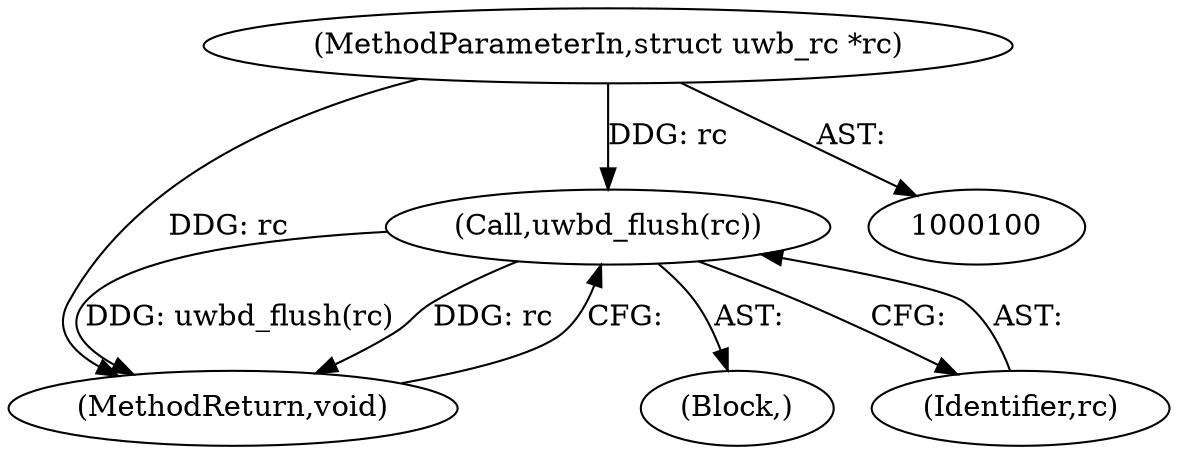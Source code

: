 digraph "0_linux_bbf26183b7a6236ba602f4d6a2f7cade35bba043_0@pointer" {
"1000101" [label="(MethodParameterIn,struct uwb_rc *rc)"];
"1000115" [label="(Call,uwbd_flush(rc))"];
"1000101" [label="(MethodParameterIn,struct uwb_rc *rc)"];
"1000117" [label="(MethodReturn,void)"];
"1000102" [label="(Block,)"];
"1000115" [label="(Call,uwbd_flush(rc))"];
"1000116" [label="(Identifier,rc)"];
"1000101" -> "1000100"  [label="AST: "];
"1000101" -> "1000117"  [label="DDG: rc"];
"1000101" -> "1000115"  [label="DDG: rc"];
"1000115" -> "1000102"  [label="AST: "];
"1000115" -> "1000116"  [label="CFG: "];
"1000116" -> "1000115"  [label="AST: "];
"1000117" -> "1000115"  [label="CFG: "];
"1000115" -> "1000117"  [label="DDG: uwbd_flush(rc)"];
"1000115" -> "1000117"  [label="DDG: rc"];
}
